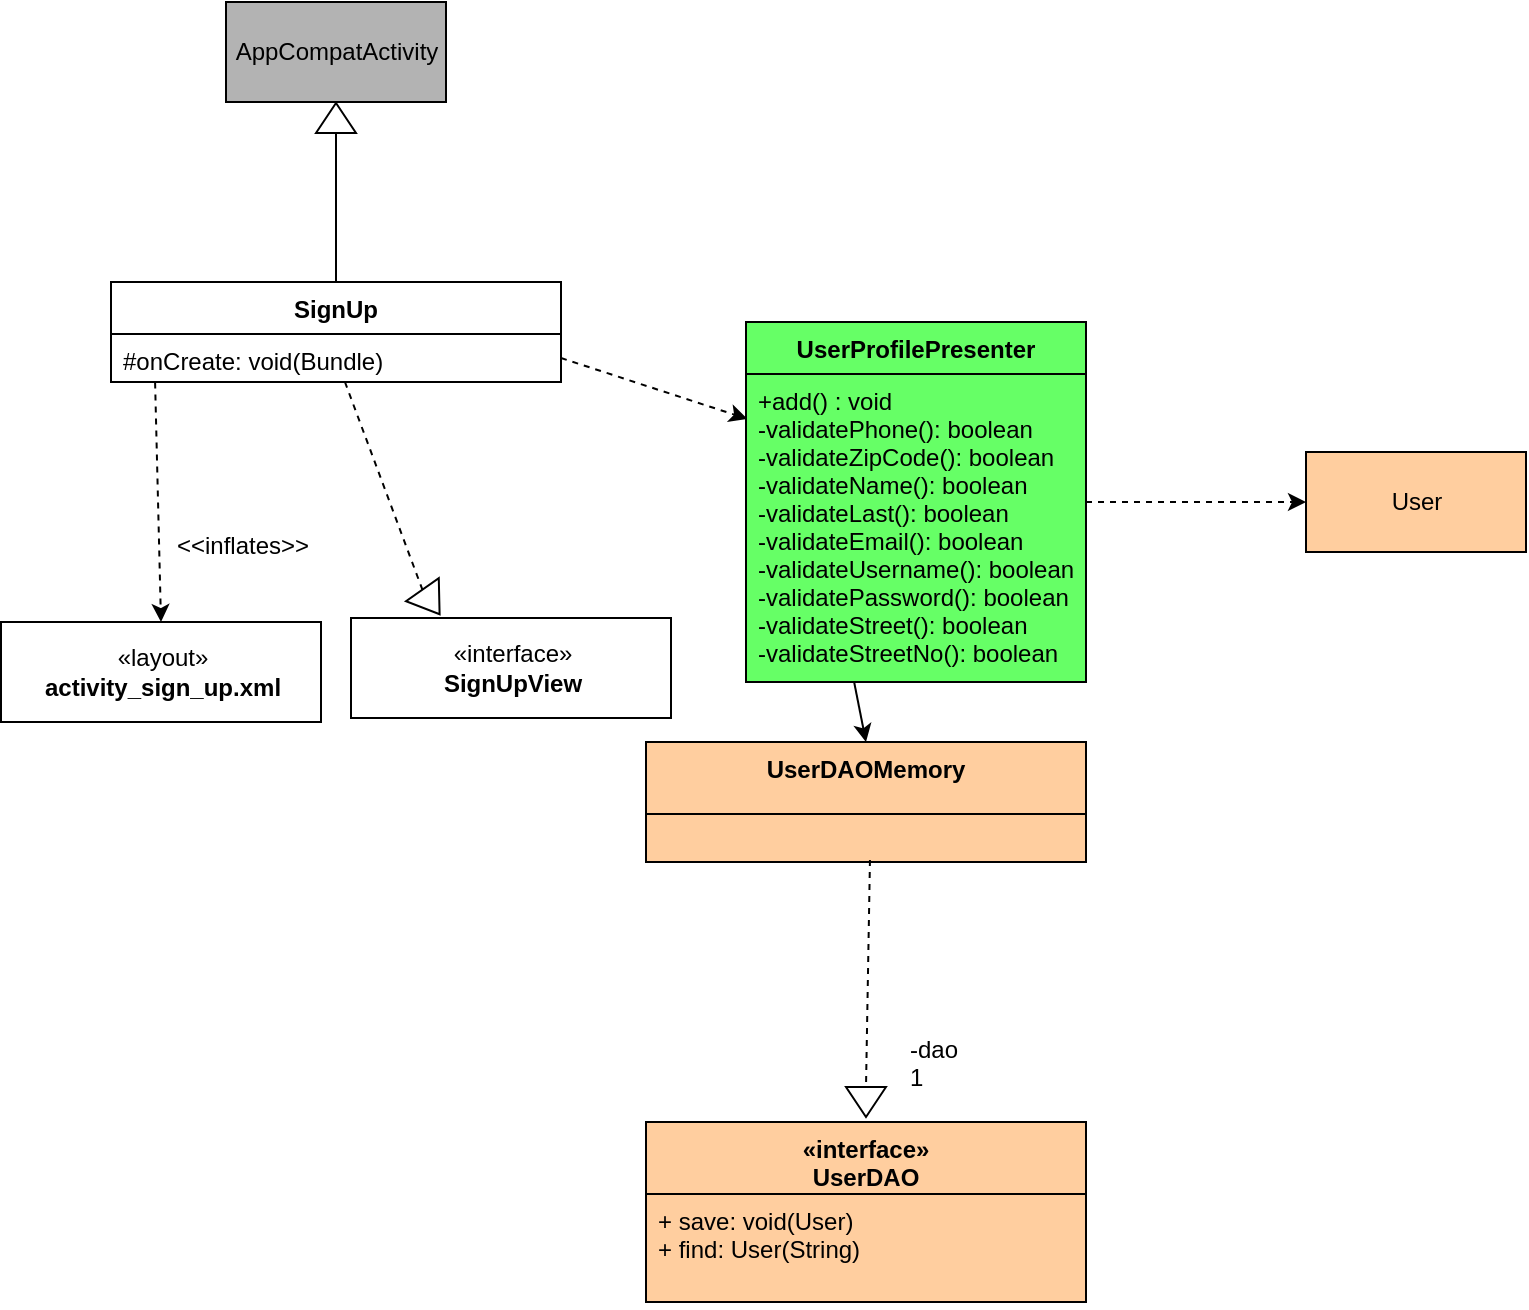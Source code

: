 <mxfile version="12.9.3" type="device"><diagram id="bzdfhc77WTbxUTxcB3-9" name="Page-1"><mxGraphModel dx="659" dy="1161" grid="1" gridSize="10" guides="1" tooltips="1" connect="1" arrows="1" fold="1" page="1" pageScale="1" pageWidth="850" pageHeight="1100" math="0" shadow="0"><root><mxCell id="0"/><mxCell id="1" parent="0"/><mxCell id="iGg0r7Xw_afB1f3PojMc-1" value="AppCompatActivity" style="html=1;fillColor=#B3B3B3;strokeColor=#000000;" vertex="1" parent="1"><mxGeometry x="140" y="130" width="110" height="50" as="geometry"/></mxCell><mxCell id="iGg0r7Xw_afB1f3PojMc-2" value="" style="triangle;whiteSpace=wrap;html=1;strokeColor=#000000;fillColor=#FFFFFF;rotation=-90;" vertex="1" parent="1"><mxGeometry x="187.5" y="178" width="15" height="20" as="geometry"/></mxCell><mxCell id="iGg0r7Xw_afB1f3PojMc-3" value="" style="endArrow=none;html=1;entryX=0;entryY=0.5;entryDx=0;entryDy=0;exitX=0.5;exitY=0;exitDx=0;exitDy=0;" edge="1" parent="1" source="iGg0r7Xw_afB1f3PojMc-12" target="iGg0r7Xw_afB1f3PojMc-2"><mxGeometry width="50" height="50" relative="1" as="geometry"><mxPoint x="195" y="280" as="sourcePoint"/><mxPoint x="230" y="230" as="targetPoint"/></mxGeometry></mxCell><mxCell id="iGg0r7Xw_afB1f3PojMc-4" value="" style="endArrow=classic;html=1;exitX=0.098;exitY=1.011;exitDx=0;exitDy=0;exitPerimeter=0;dashed=1;entryX=0.5;entryY=0;entryDx=0;entryDy=0;" edge="1" parent="1" source="iGg0r7Xw_afB1f3PojMc-13" target="iGg0r7Xw_afB1f3PojMc-5"><mxGeometry width="50" height="50" relative="1" as="geometry"><mxPoint x="120" y="450" as="sourcePoint"/><mxPoint x="90" y="440" as="targetPoint"/></mxGeometry></mxCell><mxCell id="iGg0r7Xw_afB1f3PojMc-5" value="«layout»&lt;br&gt;&lt;b&gt;activity_sign_up.xml&lt;/b&gt;" style="html=1;strokeColor=#000000;fillColor=#FFFFFF;" vertex="1" parent="1"><mxGeometry x="27.5" y="440" width="160" height="50" as="geometry"/></mxCell><mxCell id="iGg0r7Xw_afB1f3PojMc-6" value="" style="triangle;whiteSpace=wrap;html=1;strokeColor=#000000;fillColor=#FFFFFF;rotation=55;" vertex="1" parent="1"><mxGeometry x="235" y="420" width="15" height="20" as="geometry"/></mxCell><mxCell id="iGg0r7Xw_afB1f3PojMc-7" value="" style="endArrow=none;html=1;entryX=0;entryY=0.5;entryDx=0;entryDy=0;dashed=1;" edge="1" parent="1" source="iGg0r7Xw_afB1f3PojMc-13" target="iGg0r7Xw_afB1f3PojMc-6"><mxGeometry width="50" height="50" relative="1" as="geometry"><mxPoint x="210" y="412.432" as="sourcePoint"/><mxPoint x="240" y="420" as="targetPoint"/></mxGeometry></mxCell><mxCell id="iGg0r7Xw_afB1f3PojMc-8" value="«interface»&lt;br&gt;&lt;span style=&quot;font-weight: 700&quot;&gt;SignUpView&lt;/span&gt;" style="html=1;strokeColor=#000000;fillColor=#FFFFFF;" vertex="1" parent="1"><mxGeometry x="202.5" y="438" width="160" height="50" as="geometry"/></mxCell><mxCell id="iGg0r7Xw_afB1f3PojMc-9" value="" style="endArrow=classic;html=1;exitX=1;exitY=0.5;exitDx=0;exitDy=0;dashed=1;entryX=0.004;entryY=0.863;entryDx=0;entryDy=0;entryPerimeter=0;" edge="1" parent="1" source="iGg0r7Xw_afB1f3PojMc-13"><mxGeometry width="50" height="50" relative="1" as="geometry"><mxPoint x="373.18" y="330.004" as="sourcePoint"/><mxPoint x="400.64" y="338.438" as="targetPoint"/></mxGeometry></mxCell><mxCell id="iGg0r7Xw_afB1f3PojMc-10" value="UserProfilePresenter" style="swimlane;fontStyle=1;align=center;verticalAlign=top;childLayout=stackLayout;horizontal=1;startSize=26;horizontalStack=0;resizeParent=1;resizeParentMax=0;resizeLast=0;collapsible=1;marginBottom=0;strokeColor=#000000;fillColor=#66FF66;gradientColor=none;" vertex="1" parent="1"><mxGeometry x="400" y="290" width="170" height="180" as="geometry"/></mxCell><mxCell id="iGg0r7Xw_afB1f3PojMc-11" value="+add() : void&#10;-validatePhone(): boolean&#10;-validateZipCode(): boolean&#10;-validateName(): boolean&#10;-validateLast(): boolean&#10;-validateEmail(): boolean&#10;-validateUsername(): boolean&#10;-validatePassword(): boolean&#10;-validateStreet(): boolean&#10;-validateStreetNo(): boolean" style="text;strokeColor=#000000;fillColor=#66FF66;align=left;verticalAlign=top;spacingLeft=4;spacingRight=4;overflow=hidden;rotatable=0;points=[[0,0.5],[1,0.5]];portConstraint=eastwest;gradientColor=none;" vertex="1" parent="iGg0r7Xw_afB1f3PojMc-10"><mxGeometry y="26" width="170" height="154" as="geometry"/></mxCell><mxCell id="iGg0r7Xw_afB1f3PojMc-12" value="SignUp" style="swimlane;fontStyle=1;align=center;verticalAlign=top;childLayout=stackLayout;horizontal=1;startSize=26;horizontalStack=0;resizeParent=1;resizeParentMax=0;resizeLast=0;collapsible=1;marginBottom=0;strokeColor=#000000;fillColor=#FFFFFF;" vertex="1" parent="1"><mxGeometry x="82.5" y="270" width="225" height="50" as="geometry"/></mxCell><mxCell id="iGg0r7Xw_afB1f3PojMc-13" value="#onCreate: void(Bundle)" style="text;strokeColor=none;fillColor=none;align=left;verticalAlign=top;spacingLeft=4;spacingRight=4;overflow=hidden;rotatable=0;points=[[0,0.5],[1,0.5]];portConstraint=eastwest;" vertex="1" parent="iGg0r7Xw_afB1f3PojMc-12"><mxGeometry y="26" width="225" height="24" as="geometry"/></mxCell><mxCell id="iGg0r7Xw_afB1f3PojMc-14" value="" style="endArrow=classic;html=1;exitX=0.318;exitY=1;exitDx=0;exitDy=0;exitPerimeter=0;entryX=0.5;entryY=0;entryDx=0;entryDy=0;" edge="1" parent="1" source="iGg0r7Xw_afB1f3PojMc-11" target="iGg0r7Xw_afB1f3PojMc-19"><mxGeometry width="50" height="50" relative="1" as="geometry"><mxPoint x="440" y="450" as="sourcePoint"/><mxPoint x="420" y="470" as="targetPoint"/></mxGeometry></mxCell><mxCell id="iGg0r7Xw_afB1f3PojMc-15" value="" style="endArrow=classic;html=1;exitX=1;exitY=0.5;exitDx=0;exitDy=0;dashed=1;entryX=0;entryY=0.5;entryDx=0;entryDy=0;" edge="1" parent="1" source="iGg0r7Xw_afB1f3PojMc-10" target="iGg0r7Xw_afB1f3PojMc-17"><mxGeometry width="50" height="50" relative="1" as="geometry"><mxPoint x="590" y="322.28" as="sourcePoint"/><mxPoint x="660" y="300" as="targetPoint"/></mxGeometry></mxCell><mxCell id="iGg0r7Xw_afB1f3PojMc-17" value="User" style="html=1;strokeColor=#000000;fillColor=#FFCE9F;gradientColor=none;" vertex="1" parent="1"><mxGeometry x="680" y="355" width="110" height="50" as="geometry"/></mxCell><mxCell id="iGg0r7Xw_afB1f3PojMc-19" value="UserDAOMemory&#10;" style="swimlane;fontStyle=1;align=center;verticalAlign=top;childLayout=stackLayout;horizontal=1;startSize=36;horizontalStack=0;resizeParent=1;resizeParentMax=0;resizeLast=0;collapsible=1;marginBottom=0;strokeColor=#000000;fillColor=#FFCE9F;gradientColor=none;" vertex="1" parent="1"><mxGeometry x="350" y="500" width="220" height="60" as="geometry"><mxRectangle x="360" y="590" width="120" height="70" as="alternateBounds"/></mxGeometry></mxCell><mxCell id="iGg0r7Xw_afB1f3PojMc-20" value="" style="text;strokeColor=#000000;fillColor=#FFCE9F;align=left;verticalAlign=top;spacingLeft=4;spacingRight=4;overflow=hidden;rotatable=0;points=[[0,0.5],[1,0.5]];portConstraint=eastwest;" vertex="1" parent="iGg0r7Xw_afB1f3PojMc-19"><mxGeometry y="36" width="220" height="24" as="geometry"/></mxCell><mxCell id="iGg0r7Xw_afB1f3PojMc-21" value="«interface»&#10;UserDAO&#10;" style="swimlane;fontStyle=1;align=center;verticalAlign=top;childLayout=stackLayout;horizontal=1;startSize=36;horizontalStack=0;resizeParent=1;resizeParentMax=0;resizeLast=0;collapsible=1;marginBottom=0;strokeColor=#000000;fillColor=#FFCE9F;gradientColor=none;" vertex="1" parent="1"><mxGeometry x="350" y="690" width="220" height="90" as="geometry"><mxRectangle x="360" y="590" width="120" height="70" as="alternateBounds"/></mxGeometry></mxCell><mxCell id="iGg0r7Xw_afB1f3PojMc-22" value="+ save: void(User)&#10;+ find: User(String)&#10;" style="text;strokeColor=#000000;fillColor=#FFCE9F;align=left;verticalAlign=top;spacingLeft=4;spacingRight=4;overflow=hidden;rotatable=0;points=[[0,0.5],[1,0.5]];portConstraint=eastwest;" vertex="1" parent="iGg0r7Xw_afB1f3PojMc-21"><mxGeometry y="36" width="220" height="54" as="geometry"/></mxCell><mxCell id="iGg0r7Xw_afB1f3PojMc-23" value="" style="triangle;whiteSpace=wrap;html=1;strokeColor=#000000;fillColor=#FFFFFF;rotation=90;" vertex="1" parent="1"><mxGeometry x="452.5" y="670" width="15" height="20" as="geometry"/></mxCell><mxCell id="iGg0r7Xw_afB1f3PojMc-24" value="" style="endArrow=none;html=1;entryX=0;entryY=0.5;entryDx=0;entryDy=0;dashed=1;exitX=0.509;exitY=0.958;exitDx=0;exitDy=0;exitPerimeter=0;" edge="1" parent="1" source="iGg0r7Xw_afB1f3PojMc-20" target="iGg0r7Xw_afB1f3PojMc-23"><mxGeometry width="50" height="50" relative="1" as="geometry"><mxPoint x="264.064" y="610" as="sourcePoint"/><mxPoint x="297.5" y="680" as="targetPoint"/></mxGeometry></mxCell><mxCell id="iGg0r7Xw_afB1f3PojMc-25" value="&amp;lt;&amp;lt;inflates&amp;gt;&amp;gt;" style="text;html=1;align=center;verticalAlign=middle;resizable=0;points=[];autosize=1;" vertex="1" parent="1"><mxGeometry x="107.5" y="392" width="80" height="20" as="geometry"/></mxCell><mxCell id="iGg0r7Xw_afB1f3PojMc-26" value="-dao&lt;br&gt;1" style="text;html=1;" vertex="1" parent="1"><mxGeometry x="480" y="640" width="50" height="30" as="geometry"/></mxCell></root></mxGraphModel></diagram></mxfile>